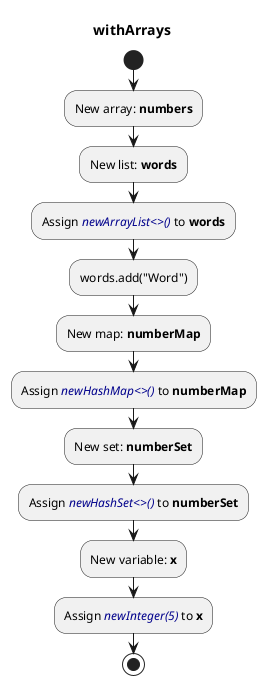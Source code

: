 @startuml
title withArrays
start
:New array: <b>numbers</b>;
:New list: <b>words</b>;
:Assign <color:darkblue><i>newArrayList<>()</i></color> to <b>words</b>;
:words.add("Word");
:New map: <b>numberMap</b>;
:Assign <color:darkblue><i>newHashMap<>()</i></color> to <b>numberMap</b>;
:New set: <b>numberSet</b>;
:Assign <color:darkblue><i>newHashSet<>()</i></color> to <b>numberSet</b>;
:New variable: <b>x</b>;
:Assign <color:darkblue><i>newInteger(5)</i></color> to <b>x</b>;
stop
@enduml
